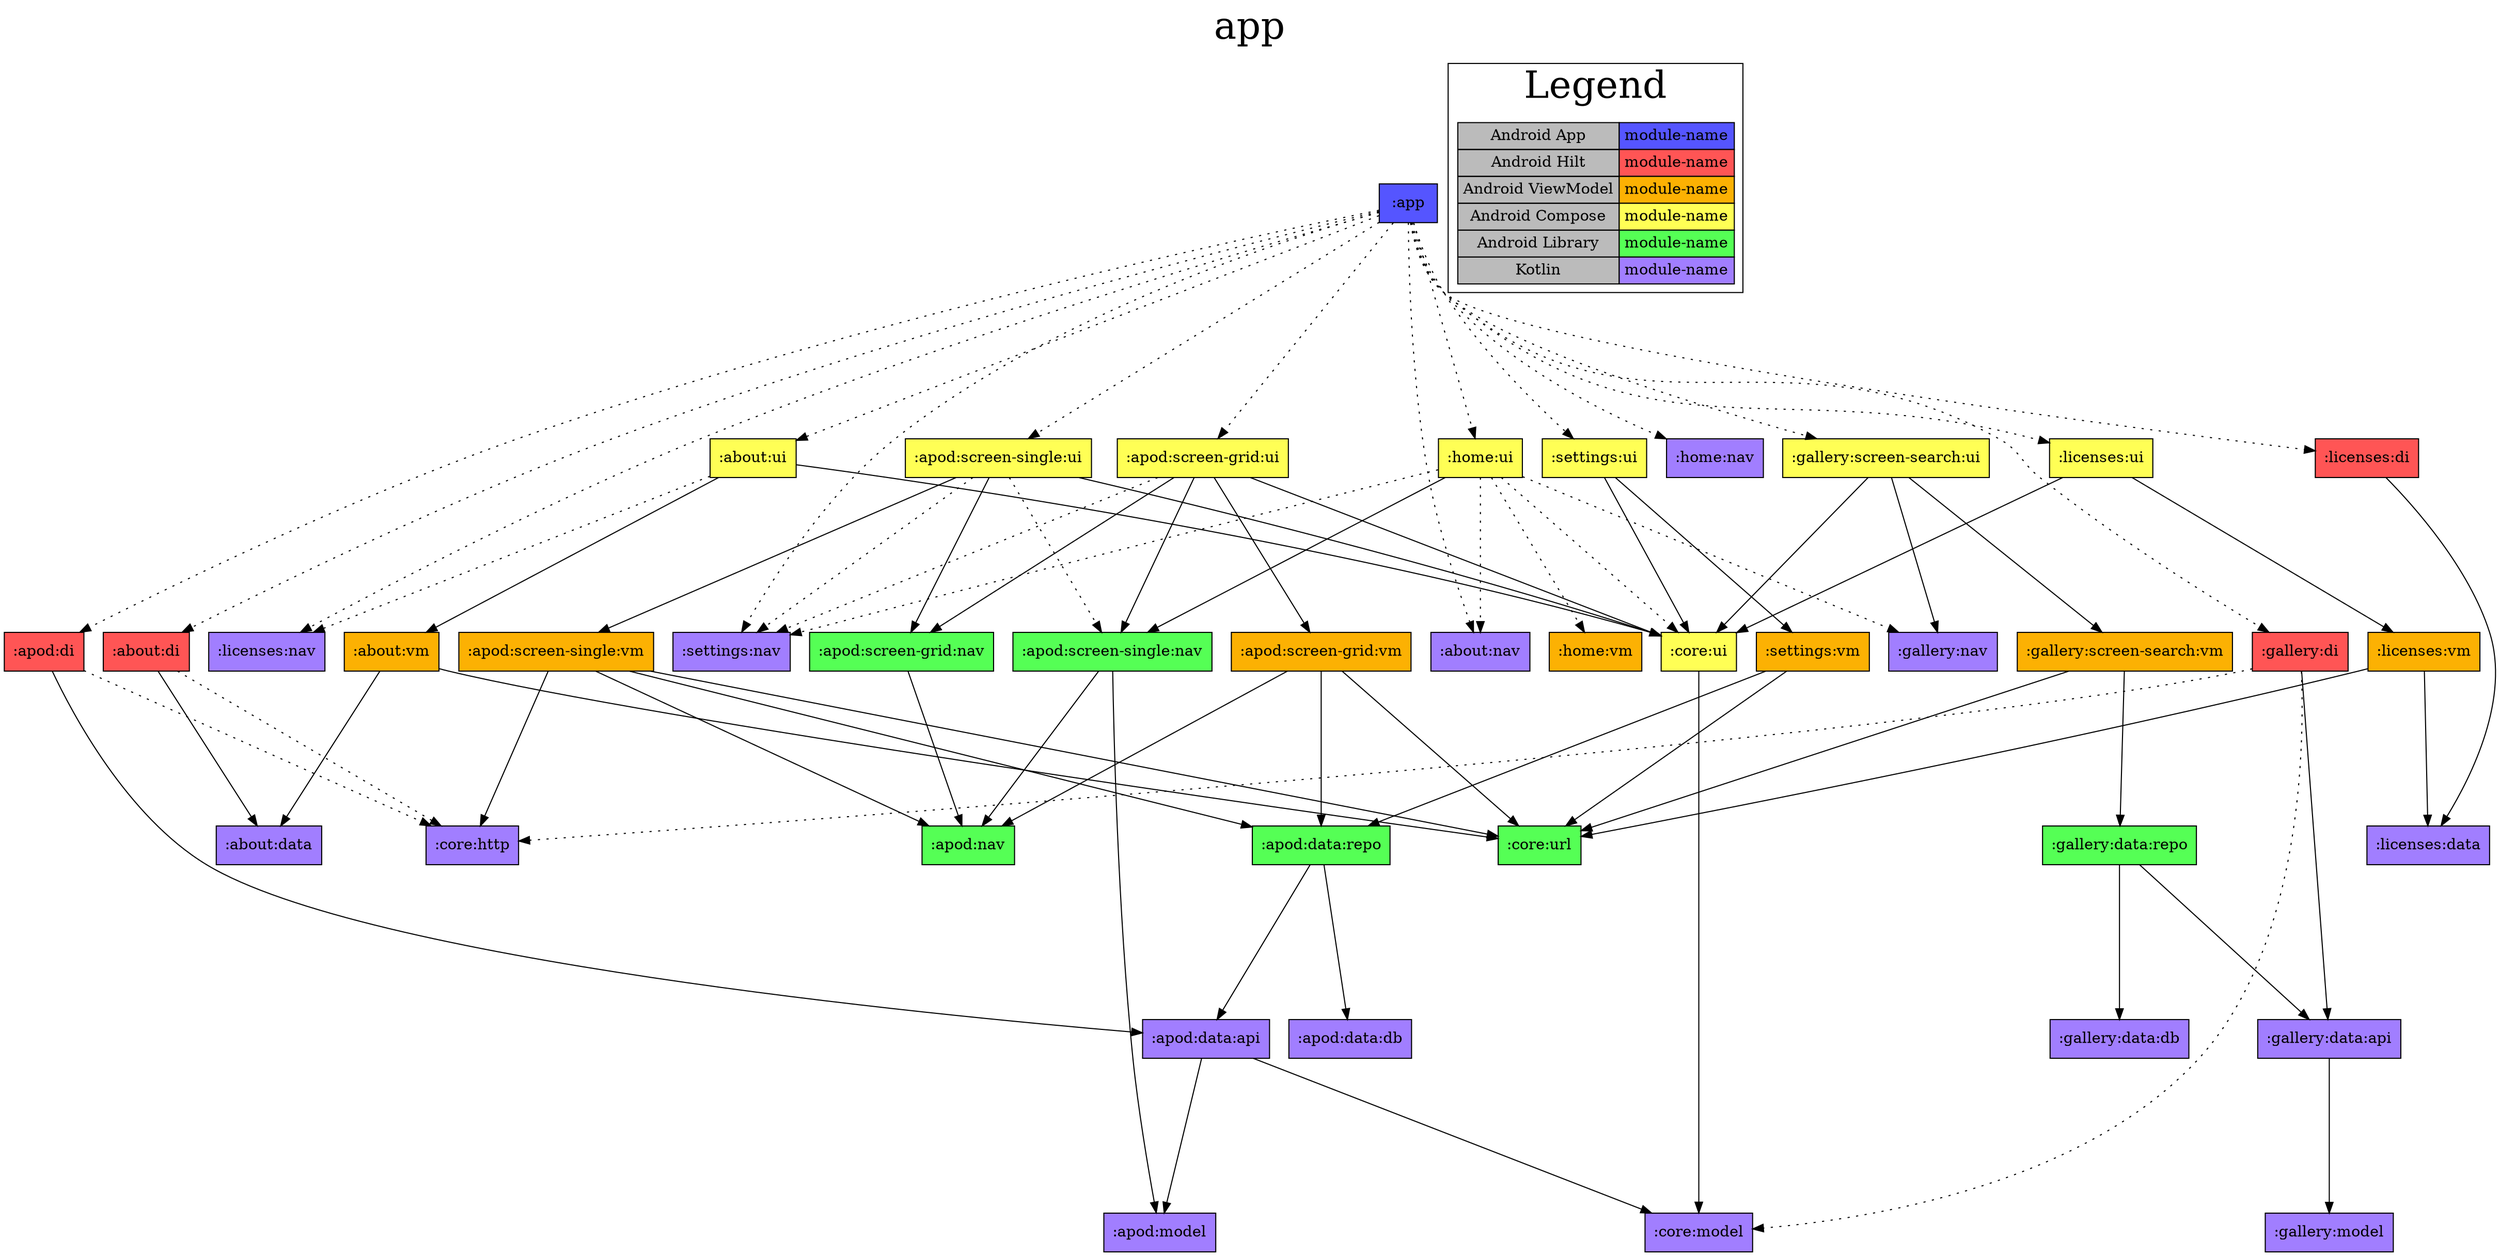digraph {
edge ["dir"="forward"]
graph ["dpi"="100","label"="app","labelloc"="t","fontsize"="35","ranksep"="2.0"]
node ["style"="filled","shape"="box"]
":app" ["shape"="rectangle","fillcolor"="#5555FF"]
":about:di" ["fillcolor"="#FF5555"]
":about:data" ["fillcolor"="#A17EFF"]
":core:http" ["fillcolor"="#A17EFF"]
":about:nav" ["fillcolor"="#A17EFF"]
":about:ui" ["fillcolor"="#FFFF55"]
":about:vm" ["fillcolor"="#FCB103"]
":core:url" ["fillcolor"="#55FF55"]
":core:ui" ["fillcolor"="#FFFF55"]
":core:model" ["fillcolor"="#A17EFF"]
":licenses:nav" ["fillcolor"="#A17EFF"]
":apod:di" ["fillcolor"="#FF5555"]
":apod:data:api" ["fillcolor"="#A17EFF"]
":apod:model" ["fillcolor"="#A17EFF"]
":apod:screen-grid:ui" ["fillcolor"="#FFFF55"]
":apod:screen-grid:nav" ["fillcolor"="#55FF55"]
":apod:nav" ["fillcolor"="#55FF55"]
":apod:screen-grid:vm" ["fillcolor"="#FCB103"]
":apod:data:repo" ["fillcolor"="#55FF55"]
":apod:data:db" ["fillcolor"="#A17EFF"]
":apod:screen-single:nav" ["fillcolor"="#55FF55"]
":settings:nav" ["fillcolor"="#A17EFF"]
":apod:screen-single:ui" ["fillcolor"="#FFFF55"]
":apod:screen-single:vm" ["fillcolor"="#FCB103"]
":gallery:di" ["fillcolor"="#FF5555"]
":gallery:data:api" ["fillcolor"="#A17EFF"]
":gallery:model" ["fillcolor"="#A17EFF"]
":gallery:screen-search:ui" ["fillcolor"="#FFFF55"]
":gallery:nav" ["fillcolor"="#A17EFF"]
":gallery:screen-search:vm" ["fillcolor"="#FCB103"]
":gallery:data:repo" ["fillcolor"="#55FF55"]
":gallery:data:db" ["fillcolor"="#A17EFF"]
":home:nav" ["fillcolor"="#A17EFF"]
":home:ui" ["fillcolor"="#FFFF55"]
":home:vm" ["fillcolor"="#FCB103"]
":licenses:di" ["fillcolor"="#FF5555"]
":licenses:data" ["fillcolor"="#A17EFF"]
":licenses:ui" ["fillcolor"="#FFFF55"]
":licenses:vm" ["fillcolor"="#FCB103"]
":settings:ui" ["fillcolor"="#FFFF55"]
":settings:vm" ["fillcolor"="#FCB103"]
{
edge ["dir"="none"]
graph ["rank"="same"]
":app"
}
subgraph "cluster_legend" {
edge ["dir"="none"]
graph ["label"="Legend"]
"Legend" ["style"="filled","fillcolor"="#bbbbbb","shape"="none","margin"="0","label"=<
<TABLE BORDER="0" CELLBORDER="1" CELLSPACING="0" CELLPADDING="4">
<TR><TD>Android App</TD><TD BGCOLOR="#5555FF">module-name</TD></TR>
<TR><TD>Android Hilt</TD><TD BGCOLOR="#FF5555">module-name</TD></TR>
<TR><TD>Android ViewModel</TD><TD BGCOLOR="#FCB103">module-name</TD></TR>
<TR><TD>Android Compose</TD><TD BGCOLOR="#FFFF55">module-name</TD></TR>
<TR><TD>Android Library</TD><TD BGCOLOR="#55FF55">module-name</TD></TR>
<TR><TD>Kotlin</TD><TD BGCOLOR="#A17EFF">module-name</TD></TR>
</TABLE>
>]
}
":app" -> ":about:di" ["style"="dotted"]
":app" -> ":about:nav" ["style"="dotted"]
":app" -> ":about:ui" ["style"="dotted"]
":app" -> ":apod:di" ["style"="dotted"]
":app" -> ":apod:screen-grid:ui" ["style"="dotted"]
":app" -> ":apod:screen-single:ui" ["style"="dotted"]
":app" -> ":gallery:di" ["style"="dotted"]
":app" -> ":gallery:screen-search:ui" ["style"="dotted"]
":app" -> ":home:nav" ["style"="dotted"]
":app" -> ":home:ui" ["style"="dotted"]
":app" -> ":licenses:di" ["style"="dotted"]
":app" -> ":licenses:nav" ["style"="dotted"]
":app" -> ":licenses:ui" ["style"="dotted"]
":app" -> ":settings:nav" ["style"="dotted"]
":app" -> ":settings:ui" ["style"="dotted"]
":about:di" -> ":about:data"
":about:di" -> ":core:http" ["style"="dotted"]
":about:ui" -> ":about:vm"
":about:ui" -> ":core:ui"
":about:ui" -> ":licenses:nav" ["style"="dotted"]
":about:vm" -> ":about:data"
":about:vm" -> ":core:url"
":core:ui" -> ":core:model"
":apod:di" -> ":apod:data:api"
":apod:di" -> ":core:http" ["style"="dotted"]
":apod:data:api" -> ":apod:model"
":apod:data:api" -> ":core:model"
":apod:screen-grid:ui" -> ":apod:screen-grid:nav"
":apod:screen-grid:ui" -> ":apod:screen-grid:vm"
":apod:screen-grid:ui" -> ":apod:screen-single:nav"
":apod:screen-grid:ui" -> ":core:ui"
":apod:screen-grid:ui" -> ":settings:nav" ["style"="dotted"]
":apod:screen-grid:nav" -> ":apod:nav"
":apod:screen-grid:vm" -> ":apod:data:repo"
":apod:screen-grid:vm" -> ":apod:nav"
":apod:screen-grid:vm" -> ":core:url"
":apod:data:repo" -> ":apod:data:api"
":apod:data:repo" -> ":apod:data:db"
":apod:screen-single:nav" -> ":apod:model"
":apod:screen-single:nav" -> ":apod:nav"
":apod:screen-single:ui" -> ":apod:screen-grid:nav"
":apod:screen-single:ui" -> ":apod:screen-single:vm"
":apod:screen-single:ui" -> ":core:ui"
":apod:screen-single:ui" -> ":apod:screen-single:nav" ["style"="dotted"]
":apod:screen-single:ui" -> ":settings:nav" ["style"="dotted"]
":apod:screen-single:vm" -> ":apod:data:repo"
":apod:screen-single:vm" -> ":apod:nav"
":apod:screen-single:vm" -> ":core:http"
":apod:screen-single:vm" -> ":core:url"
":gallery:di" -> ":gallery:data:api"
":gallery:di" -> ":core:http" ["style"="dotted"]
":gallery:di" -> ":core:model" ["style"="dotted"]
":gallery:data:api" -> ":gallery:model"
":gallery:screen-search:ui" -> ":gallery:nav"
":gallery:screen-search:ui" -> ":gallery:screen-search:vm"
":gallery:screen-search:ui" -> ":core:ui"
":gallery:screen-search:vm" -> ":gallery:data:repo"
":gallery:screen-search:vm" -> ":core:url"
":gallery:data:repo" -> ":gallery:data:api"
":gallery:data:repo" -> ":gallery:data:db"
":home:ui" -> ":apod:screen-single:nav"
":home:ui" -> ":about:nav" ["style"="dotted"]
":home:ui" -> ":core:ui" ["style"="dotted"]
":home:ui" -> ":gallery:nav" ["style"="dotted"]
":home:ui" -> ":home:vm" ["style"="dotted"]
":home:ui" -> ":settings:nav" ["style"="dotted"]
":licenses:di" -> ":licenses:data"
":licenses:ui" -> ":core:ui"
":licenses:ui" -> ":licenses:vm"
":licenses:vm" -> ":core:url"
":licenses:vm" -> ":licenses:data"
":settings:ui" -> ":core:ui"
":settings:ui" -> ":settings:vm"
":settings:vm" -> ":core:url"
":settings:vm" -> ":apod:data:repo"
}